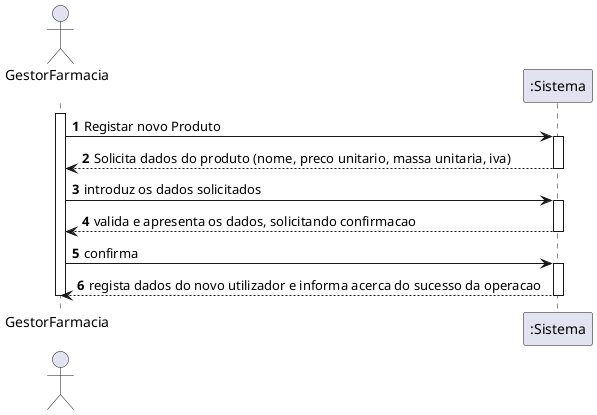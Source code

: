 @startuml
autonumber
actor "GestorFarmacia\n" as GES

activate GES
GES -> ":Sistema" : Registar novo Produto

activate ":Sistema"
":Sistema" --> GES : Solicita dados do produto (nome, preco unitario, massa unitaria, iva)
deactivate ":Sistema"
GES -> ":Sistema" : introduz os dados solicitados

activate ":Sistema"
":Sistema" --> GES : valida e apresenta os dados, solicitando confirmacao
deactivate ":Sistema"
GES -> ":Sistema" : confirma

activate ":Sistema"
":Sistema" --> GES: regista dados do novo utilizador e informa acerca do sucesso da operacao
deactivate ":Sistema"

deactivate GES
@enduml

